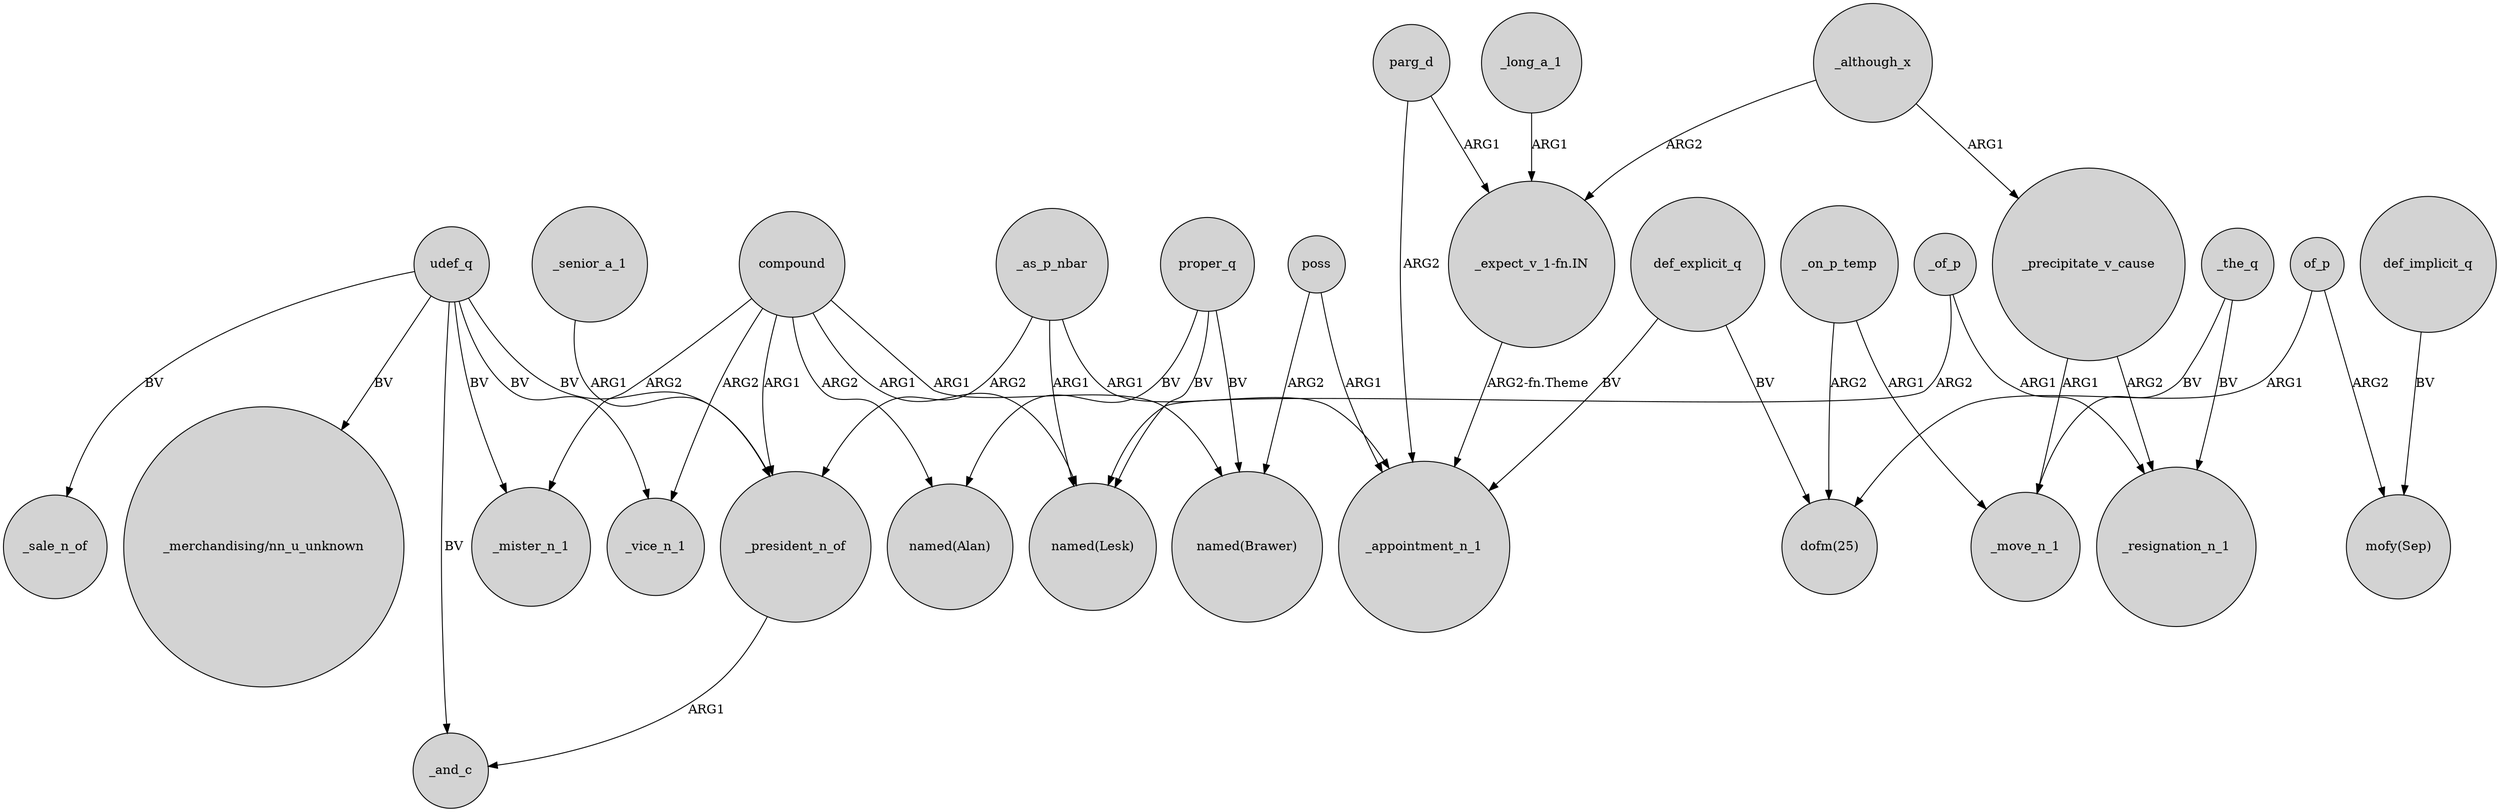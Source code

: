 digraph {
	node [shape=circle style=filled]
	compound -> _vice_n_1 [label=ARG2]
	_as_p_nbar -> _president_n_of [label=ARG2]
	_on_p_temp -> _move_n_1 [label=ARG1]
	compound -> _mister_n_1 [label=ARG2]
	proper_q -> "named(Alan)" [label=BV]
	_precipitate_v_cause -> _resignation_n_1 [label=ARG2]
	udef_q -> _mister_n_1 [label=BV]
	_although_x -> "_expect_v_1-fn.IN" [label=ARG2]
	_senior_a_1 -> _president_n_of [label=ARG1]
	udef_q -> "_merchandising/nn_u_unknown" [label=BV]
	of_p -> "mofy(Sep)" [label=ARG2]
	_the_q -> _move_n_1 [label=BV]
	udef_q -> _vice_n_1 [label=BV]
	def_explicit_q -> "dofm(25)" [label=BV]
	poss -> "named(Brawer)" [label=ARG2]
	poss -> _appointment_n_1 [label=ARG1]
	def_explicit_q -> _appointment_n_1 [label=BV]
	_as_p_nbar -> _appointment_n_1 [label=ARG1]
	_the_q -> _resignation_n_1 [label=BV]
	_on_p_temp -> "dofm(25)" [label=ARG2]
	compound -> _president_n_of [label=ARG1]
	udef_q -> _president_n_of [label=BV]
	compound -> "named(Brawer)" [label=ARG1]
	def_implicit_q -> "mofy(Sep)" [label=BV]
	compound -> "named(Lesk)" [label=ARG1]
	parg_d -> "_expect_v_1-fn.IN" [label=ARG1]
	compound -> "named(Alan)" [label=ARG2]
	_as_p_nbar -> "named(Lesk)" [label=ARG1]
	proper_q -> "named(Lesk)" [label=BV]
	udef_q -> _sale_n_of [label=BV]
	of_p -> "dofm(25)" [label=ARG1]
	"_expect_v_1-fn.IN" -> _appointment_n_1 [label="ARG2-fn.Theme"]
	_although_x -> _precipitate_v_cause [label=ARG1]
	_of_p -> _resignation_n_1 [label=ARG1]
	_long_a_1 -> "_expect_v_1-fn.IN" [label=ARG1]
	_of_p -> "named(Lesk)" [label=ARG2]
	_precipitate_v_cause -> _move_n_1 [label=ARG1]
	_president_n_of -> _and_c [label=ARG1]
	udef_q -> _and_c [label=BV]
	parg_d -> _appointment_n_1 [label=ARG2]
	proper_q -> "named(Brawer)" [label=BV]
}
